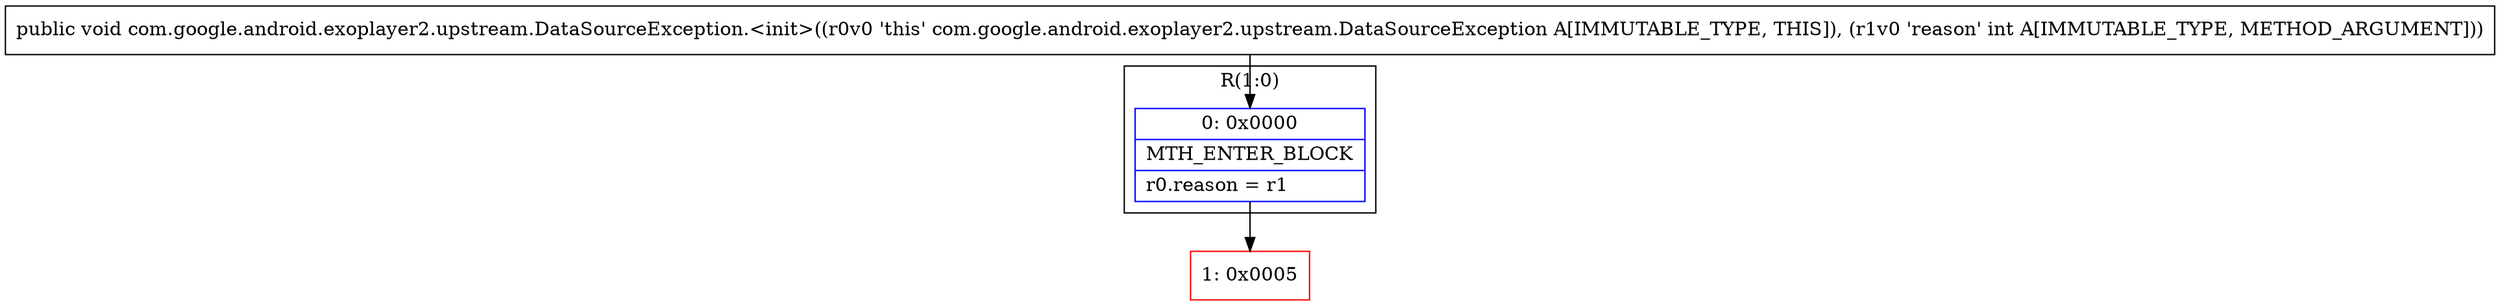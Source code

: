 digraph "CFG forcom.google.android.exoplayer2.upstream.DataSourceException.\<init\>(I)V" {
subgraph cluster_Region_1871871118 {
label = "R(1:0)";
node [shape=record,color=blue];
Node_0 [shape=record,label="{0\:\ 0x0000|MTH_ENTER_BLOCK\l|r0.reason = r1\l}"];
}
Node_1 [shape=record,color=red,label="{1\:\ 0x0005}"];
MethodNode[shape=record,label="{public void com.google.android.exoplayer2.upstream.DataSourceException.\<init\>((r0v0 'this' com.google.android.exoplayer2.upstream.DataSourceException A[IMMUTABLE_TYPE, THIS]), (r1v0 'reason' int A[IMMUTABLE_TYPE, METHOD_ARGUMENT])) }"];
MethodNode -> Node_0;
Node_0 -> Node_1;
}


